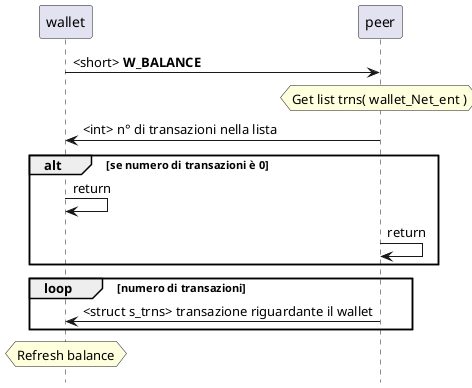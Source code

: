 @startuml
hide footbox

participant wallet
participant peer

wallet -> peer: <short> **W_BALANCE**

hnote over peer
  Get list trns( wallet_Net_ent )
end note

wallet <- peer: <int> n° di transazioni nella lista 

alt se numero di transazioni è 0
  wallet -> wallet: return
  peer -> peer: return
end

loop numero di transazioni
  peer -> wallet: <struct s_trns> transazione riguardante il wallet
end

hnote over wallet
  Refresh balance
end note

@enduml
